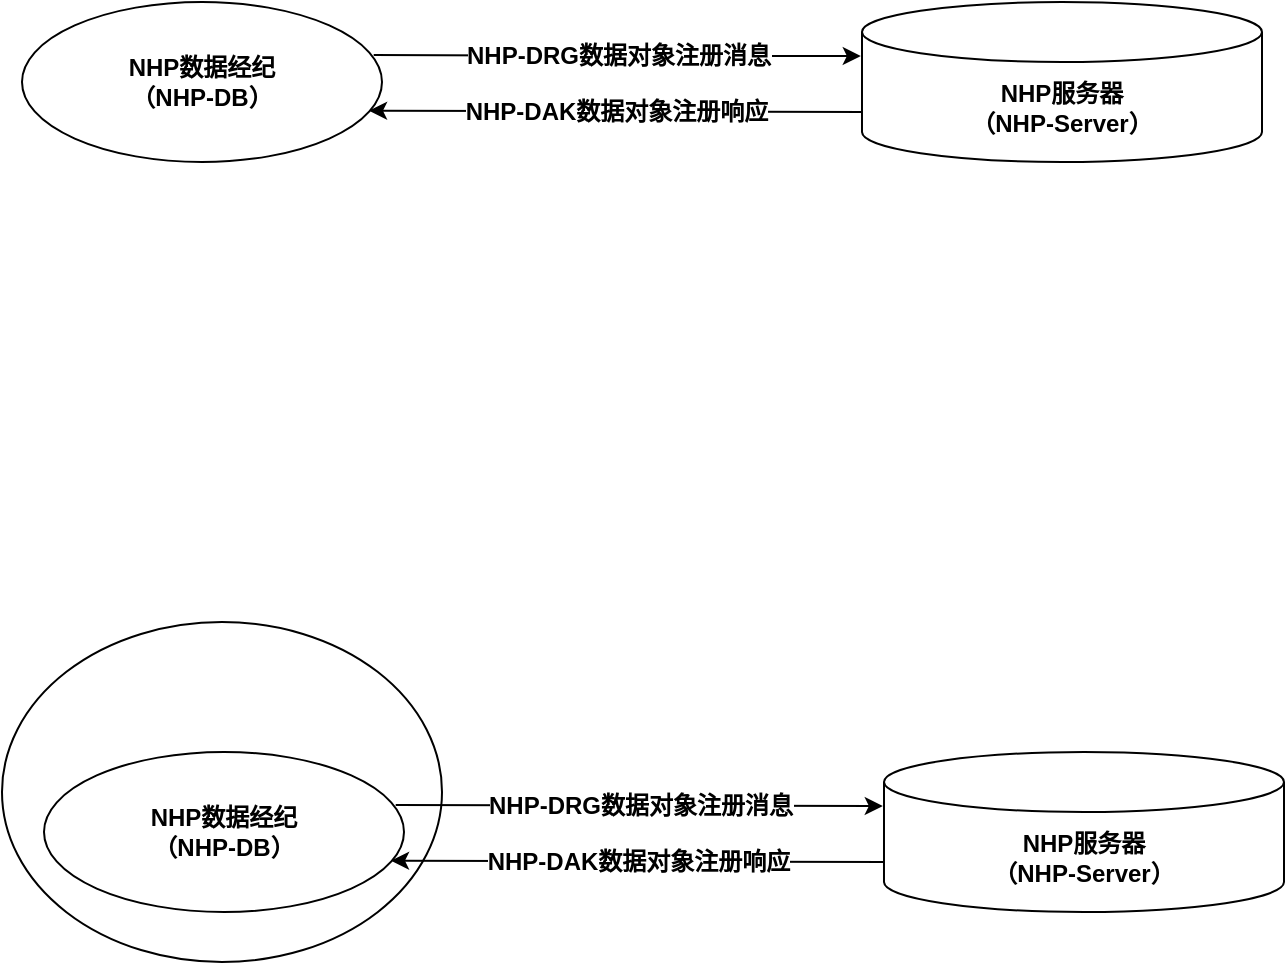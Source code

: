<mxfile version="26.2.14">
  <diagram name="第 1 页" id="cxOIMT9CrhXrCGaVQ_hj">
    <mxGraphModel dx="1554" dy="822" grid="1" gridSize="10" guides="1" tooltips="1" connect="1" arrows="1" fold="1" page="1" pageScale="1" pageWidth="1654" pageHeight="1169" math="0" shadow="0">
      <root>
        <mxCell id="0" />
        <mxCell id="1" parent="0" />
        <mxCell id="cnqvoqYelQEDcmGMp8Uq-1" value="&lt;b&gt;NHP服务器&lt;/b&gt;&lt;div&gt;&lt;b&gt;（NHP-Server）&lt;/b&gt;&lt;/div&gt;" style="shape=cylinder3;whiteSpace=wrap;html=1;boundedLbl=1;backgroundOutline=1;size=15;fillColor=none;" vertex="1" parent="1">
          <mxGeometry x="640" y="110" width="200" height="80" as="geometry" />
        </mxCell>
        <mxCell id="cnqvoqYelQEDcmGMp8Uq-2" value="&lt;b&gt;NHP数据经纪&lt;/b&gt;&lt;div&gt;&lt;b&gt;（NHP-DB）&lt;/b&gt;&lt;/div&gt;" style="ellipse;whiteSpace=wrap;html=1;fillColor=none;" vertex="1" parent="1">
          <mxGeometry x="220" y="110" width="180" height="80" as="geometry" />
        </mxCell>
        <mxCell id="cnqvoqYelQEDcmGMp8Uq-3" value="" style="endArrow=classic;html=1;rounded=0;exitX=0.977;exitY=0.332;exitDx=0;exitDy=0;entryX=-0.003;entryY=0.263;entryDx=0;entryDy=0;entryPerimeter=0;exitPerimeter=0;" edge="1" parent="1" source="cnqvoqYelQEDcmGMp8Uq-2">
          <mxGeometry relative="1" as="geometry">
            <mxPoint x="390.64" y="136.4" as="sourcePoint" />
            <mxPoint x="639.4" y="137.04" as="targetPoint" />
          </mxGeometry>
        </mxCell>
        <mxCell id="cnqvoqYelQEDcmGMp8Uq-4" value="&lt;b&gt;&lt;font style=&quot;font-size: 12px;&quot;&gt;NHP-DRG数据对象注册消息&lt;/font&gt;&lt;/b&gt;" style="edgeLabel;resizable=0;html=1;;align=center;verticalAlign=middle;" connectable="0" vertex="1" parent="cnqvoqYelQEDcmGMp8Uq-3">
          <mxGeometry relative="1" as="geometry" />
        </mxCell>
        <mxCell id="cnqvoqYelQEDcmGMp8Uq-5" value="" style="endArrow=classic;html=1;rounded=0;entryX=0.964;entryY=0.679;entryDx=0;entryDy=0;entryPerimeter=0;exitX=0;exitY=0.625;exitDx=0;exitDy=0;exitPerimeter=0;" edge="1" parent="1" target="cnqvoqYelQEDcmGMp8Uq-2">
          <mxGeometry relative="1" as="geometry">
            <mxPoint x="640.0" y="165.0" as="sourcePoint" />
            <mxPoint x="400.0" y="165.0" as="targetPoint" />
          </mxGeometry>
        </mxCell>
        <mxCell id="cnqvoqYelQEDcmGMp8Uq-6" value="&lt;font style=&quot;font-size: 12px;&quot;&gt;&lt;b&gt;NHP-DAK数据对象注册响应&lt;/b&gt;&lt;/font&gt;" style="edgeLabel;resizable=0;html=1;;align=center;verticalAlign=middle;" connectable="0" vertex="1" parent="cnqvoqYelQEDcmGMp8Uq-5">
          <mxGeometry relative="1" as="geometry" />
        </mxCell>
        <mxCell id="cnqvoqYelQEDcmGMp8Uq-7" value="" style="ellipse;whiteSpace=wrap;html=1;fillColor=none;" vertex="1" parent="1">
          <mxGeometry x="210" y="420" width="220" height="170" as="geometry" />
        </mxCell>
        <mxCell id="cnqvoqYelQEDcmGMp8Uq-14" value="&lt;b&gt;NHP服务器&lt;/b&gt;&lt;div&gt;&lt;b&gt;（NHP-Server）&lt;/b&gt;&lt;/div&gt;" style="shape=cylinder3;whiteSpace=wrap;html=1;boundedLbl=1;backgroundOutline=1;size=15;fillColor=none;" vertex="1" parent="1">
          <mxGeometry x="651" y="485" width="200" height="80" as="geometry" />
        </mxCell>
        <mxCell id="cnqvoqYelQEDcmGMp8Uq-15" value="&lt;b&gt;NHP数据经纪&lt;/b&gt;&lt;div&gt;&lt;b&gt;（NHP-DB）&lt;/b&gt;&lt;/div&gt;" style="ellipse;whiteSpace=wrap;html=1;fillColor=none;" vertex="1" parent="1">
          <mxGeometry x="231" y="485" width="180" height="80" as="geometry" />
        </mxCell>
        <mxCell id="cnqvoqYelQEDcmGMp8Uq-16" value="" style="endArrow=classic;html=1;rounded=0;exitX=0.977;exitY=0.332;exitDx=0;exitDy=0;entryX=-0.003;entryY=0.263;entryDx=0;entryDy=0;entryPerimeter=0;exitPerimeter=0;" edge="1" parent="1" source="cnqvoqYelQEDcmGMp8Uq-15">
          <mxGeometry relative="1" as="geometry">
            <mxPoint x="401.64" y="511.4" as="sourcePoint" />
            <mxPoint x="650.4" y="512.04" as="targetPoint" />
          </mxGeometry>
        </mxCell>
        <mxCell id="cnqvoqYelQEDcmGMp8Uq-17" value="&lt;b&gt;&lt;font style=&quot;font-size: 12px;&quot;&gt;NHP-DRG数据对象注册消息&lt;/font&gt;&lt;/b&gt;" style="edgeLabel;resizable=0;html=1;;align=center;verticalAlign=middle;" connectable="0" vertex="1" parent="cnqvoqYelQEDcmGMp8Uq-16">
          <mxGeometry relative="1" as="geometry" />
        </mxCell>
        <mxCell id="cnqvoqYelQEDcmGMp8Uq-18" value="" style="endArrow=classic;html=1;rounded=0;entryX=0.964;entryY=0.679;entryDx=0;entryDy=0;entryPerimeter=0;exitX=0;exitY=0.625;exitDx=0;exitDy=0;exitPerimeter=0;" edge="1" parent="1" target="cnqvoqYelQEDcmGMp8Uq-15">
          <mxGeometry relative="1" as="geometry">
            <mxPoint x="651.0" y="540.0" as="sourcePoint" />
            <mxPoint x="411.0" y="540.0" as="targetPoint" />
          </mxGeometry>
        </mxCell>
        <mxCell id="cnqvoqYelQEDcmGMp8Uq-19" value="&lt;font style=&quot;font-size: 12px;&quot;&gt;&lt;b&gt;NHP-DAK数据对象注册响应&lt;/b&gt;&lt;/font&gt;" style="edgeLabel;resizable=0;html=1;;align=center;verticalAlign=middle;" connectable="0" vertex="1" parent="cnqvoqYelQEDcmGMp8Uq-18">
          <mxGeometry relative="1" as="geometry" />
        </mxCell>
      </root>
    </mxGraphModel>
  </diagram>
</mxfile>
